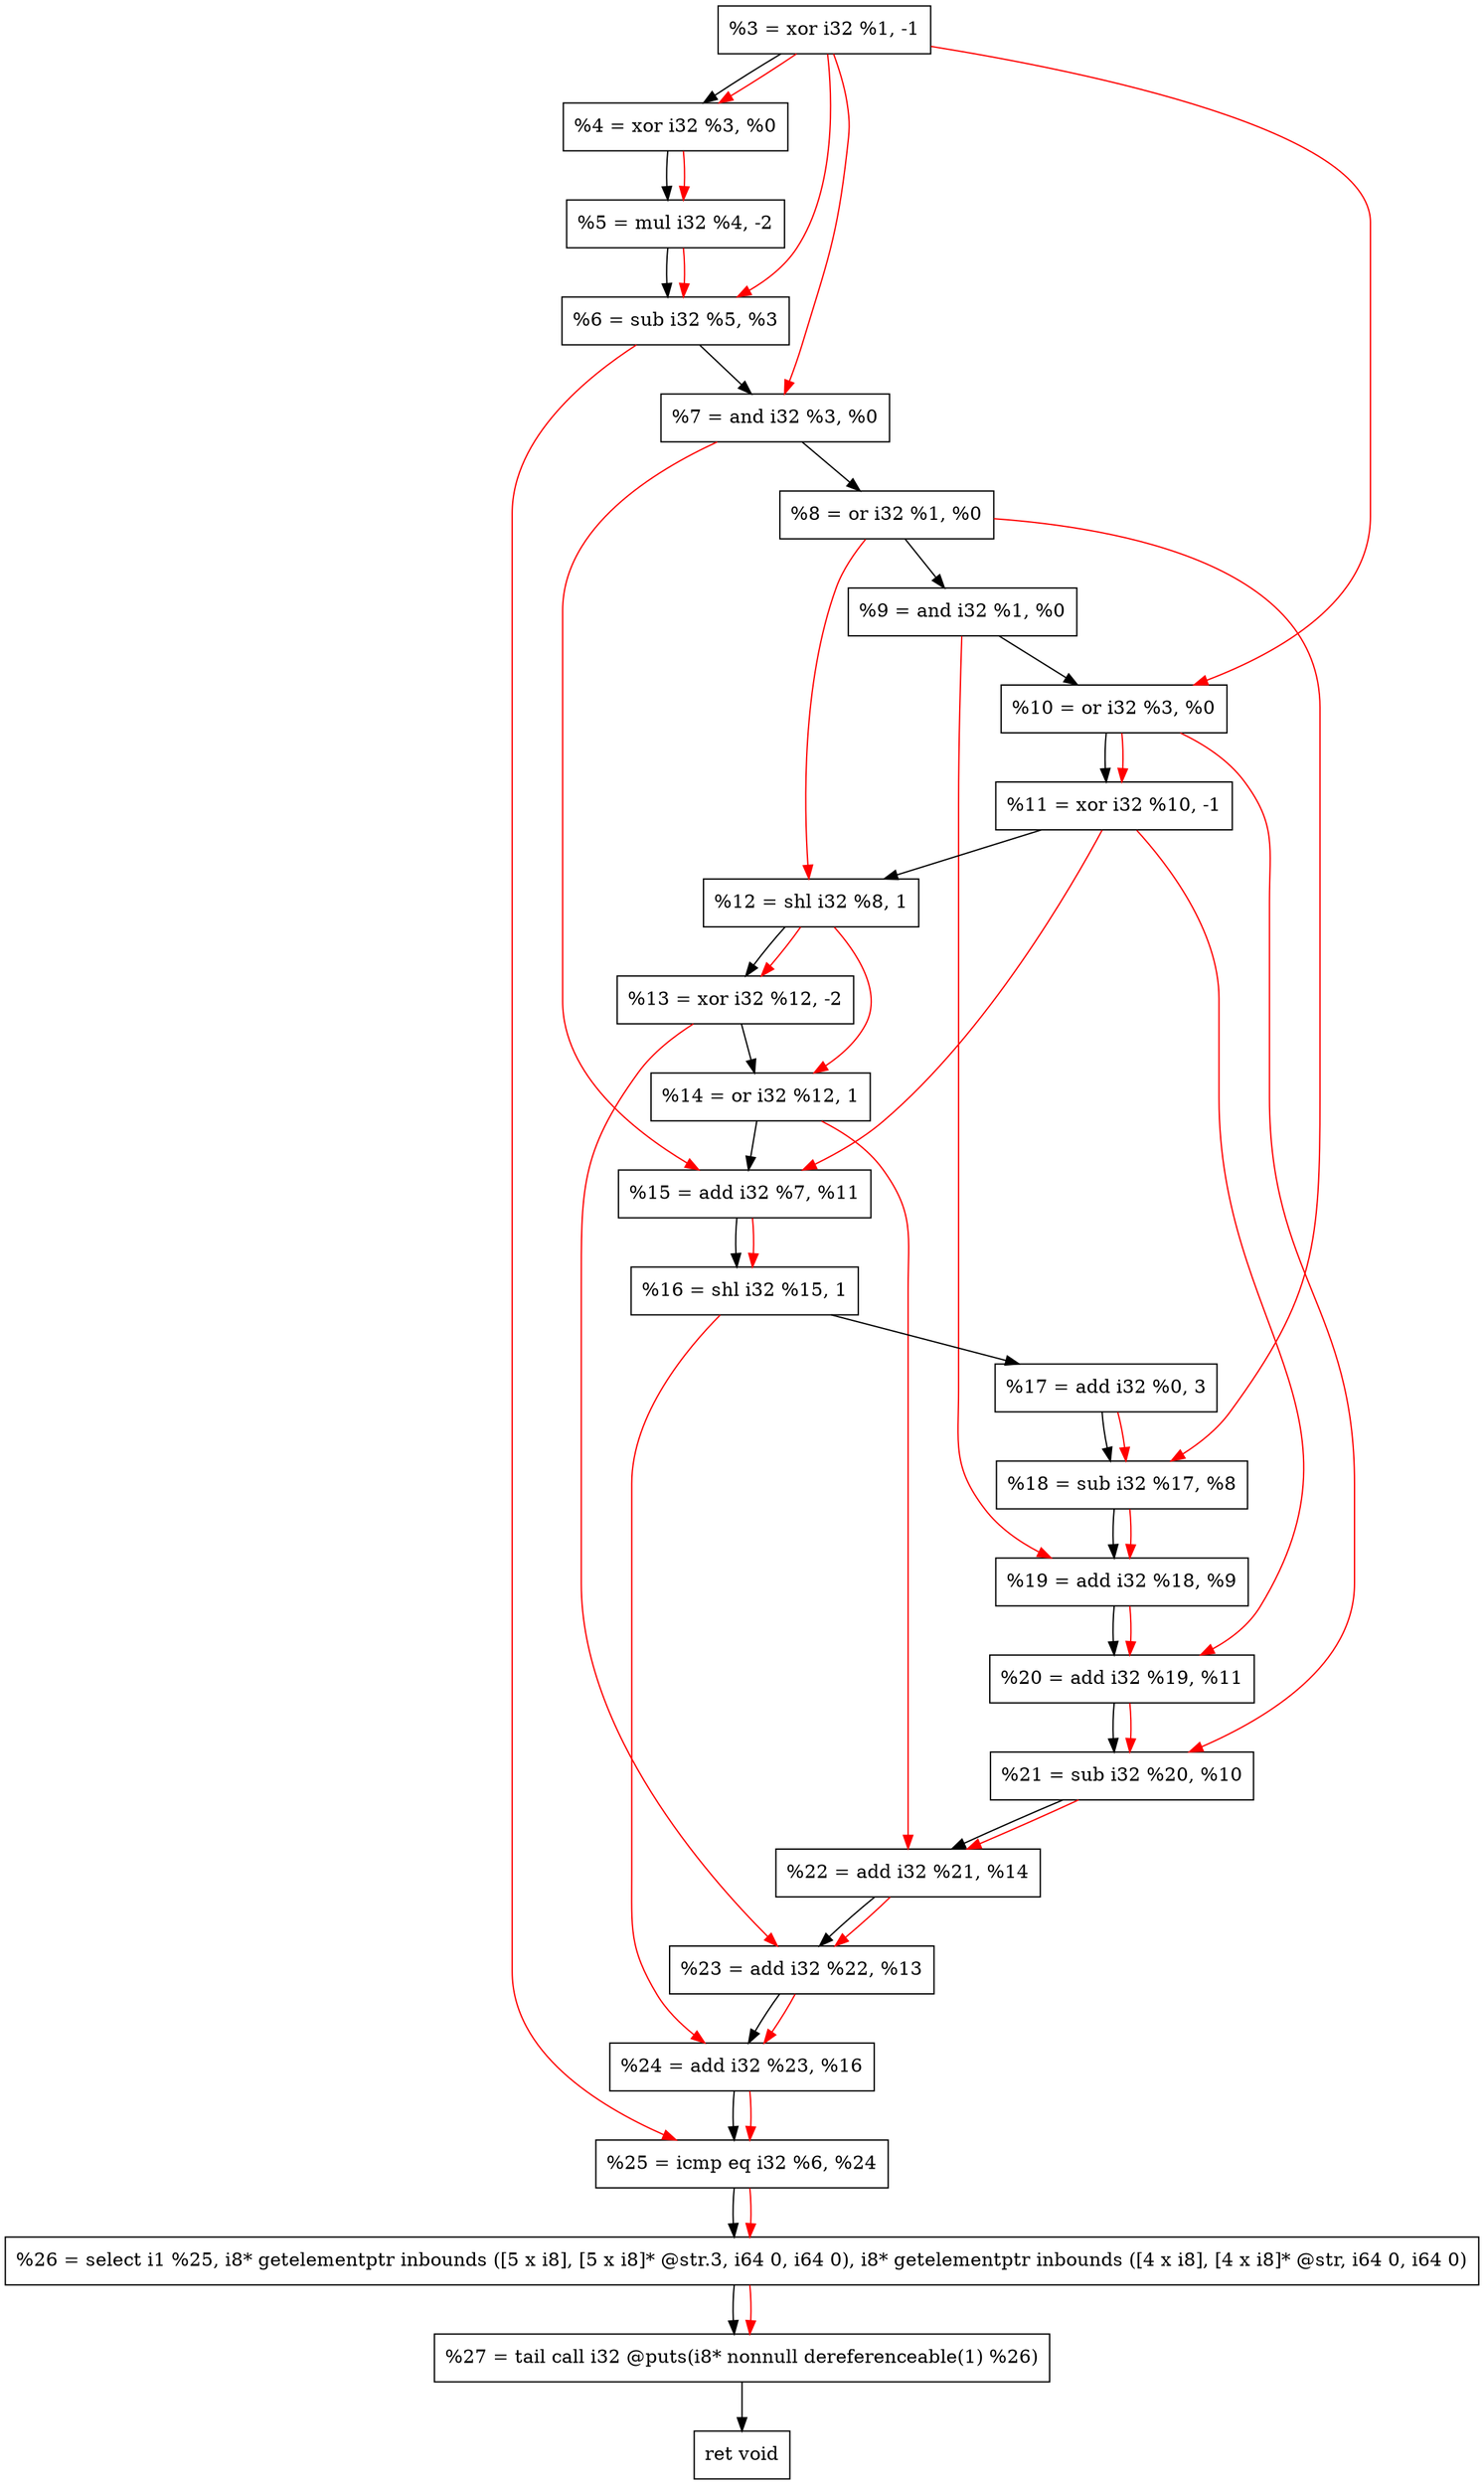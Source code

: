digraph "DFG for'crackme' function" {
	Node0x10bab50[shape=record, label="  %3 = xor i32 %1, -1"];
	Node0x10babc0[shape=record, label="  %4 = xor i32 %3, %0"];
	Node0x10bac80[shape=record, label="  %5 = mul i32 %4, -2"];
	Node0x10bacf0[shape=record, label="  %6 = sub i32 %5, %3"];
	Node0x10bad60[shape=record, label="  %7 = and i32 %3, %0"];
	Node0x10badd0[shape=record, label="  %8 = or i32 %1, %0"];
	Node0x10bae40[shape=record, label="  %9 = and i32 %1, %0"];
	Node0x10baeb0[shape=record, label="  %10 = or i32 %3, %0"];
	Node0x10baf20[shape=record, label="  %11 = xor i32 %10, -1"];
	Node0x10bafc0[shape=record, label="  %12 = shl i32 %8, 1"];
	Node0x10bb030[shape=record, label="  %13 = xor i32 %12, -2"];
	Node0x10bb0a0[shape=record, label="  %14 = or i32 %12, 1"];
	Node0x10bb110[shape=record, label="  %15 = add i32 %7, %11"];
	Node0x10bb180[shape=record, label="  %16 = shl i32 %15, 1"];
	Node0x10bb220[shape=record, label="  %17 = add i32 %0, 3"];
	Node0x10bb290[shape=record, label="  %18 = sub i32 %17, %8"];
	Node0x10bb300[shape=record, label="  %19 = add i32 %18, %9"];
	Node0x10bb370[shape=record, label="  %20 = add i32 %19, %11"];
	Node0x10bb3e0[shape=record, label="  %21 = sub i32 %20, %10"];
	Node0x10bb450[shape=record, label="  %22 = add i32 %21, %14"];
	Node0x10bb4c0[shape=record, label="  %23 = add i32 %22, %13"];
	Node0x10bb530[shape=record, label="  %24 = add i32 %23, %16"];
	Node0x10bb5a0[shape=record, label="  %25 = icmp eq i32 %6, %24"];
	Node0x105b268[shape=record, label="  %26 = select i1 %25, i8* getelementptr inbounds ([5 x i8], [5 x i8]* @str.3, i64 0, i64 0), i8* getelementptr inbounds ([4 x i8], [4 x i8]* @str, i64 0, i64 0)"];
	Node0x10bba40[shape=record, label="  %27 = tail call i32 @puts(i8* nonnull dereferenceable(1) %26)"];
	Node0x10bba90[shape=record, label="  ret void"];
	Node0x10bab50 -> Node0x10babc0;
	Node0x10babc0 -> Node0x10bac80;
	Node0x10bac80 -> Node0x10bacf0;
	Node0x10bacf0 -> Node0x10bad60;
	Node0x10bad60 -> Node0x10badd0;
	Node0x10badd0 -> Node0x10bae40;
	Node0x10bae40 -> Node0x10baeb0;
	Node0x10baeb0 -> Node0x10baf20;
	Node0x10baf20 -> Node0x10bafc0;
	Node0x10bafc0 -> Node0x10bb030;
	Node0x10bb030 -> Node0x10bb0a0;
	Node0x10bb0a0 -> Node0x10bb110;
	Node0x10bb110 -> Node0x10bb180;
	Node0x10bb180 -> Node0x10bb220;
	Node0x10bb220 -> Node0x10bb290;
	Node0x10bb290 -> Node0x10bb300;
	Node0x10bb300 -> Node0x10bb370;
	Node0x10bb370 -> Node0x10bb3e0;
	Node0x10bb3e0 -> Node0x10bb450;
	Node0x10bb450 -> Node0x10bb4c0;
	Node0x10bb4c0 -> Node0x10bb530;
	Node0x10bb530 -> Node0x10bb5a0;
	Node0x10bb5a0 -> Node0x105b268;
	Node0x105b268 -> Node0x10bba40;
	Node0x10bba40 -> Node0x10bba90;
edge [color=red]
	Node0x10bab50 -> Node0x10babc0;
	Node0x10babc0 -> Node0x10bac80;
	Node0x10bac80 -> Node0x10bacf0;
	Node0x10bab50 -> Node0x10bacf0;
	Node0x10bab50 -> Node0x10bad60;
	Node0x10bab50 -> Node0x10baeb0;
	Node0x10baeb0 -> Node0x10baf20;
	Node0x10badd0 -> Node0x10bafc0;
	Node0x10bafc0 -> Node0x10bb030;
	Node0x10bafc0 -> Node0x10bb0a0;
	Node0x10bad60 -> Node0x10bb110;
	Node0x10baf20 -> Node0x10bb110;
	Node0x10bb110 -> Node0x10bb180;
	Node0x10bb220 -> Node0x10bb290;
	Node0x10badd0 -> Node0x10bb290;
	Node0x10bb290 -> Node0x10bb300;
	Node0x10bae40 -> Node0x10bb300;
	Node0x10bb300 -> Node0x10bb370;
	Node0x10baf20 -> Node0x10bb370;
	Node0x10bb370 -> Node0x10bb3e0;
	Node0x10baeb0 -> Node0x10bb3e0;
	Node0x10bb3e0 -> Node0x10bb450;
	Node0x10bb0a0 -> Node0x10bb450;
	Node0x10bb450 -> Node0x10bb4c0;
	Node0x10bb030 -> Node0x10bb4c0;
	Node0x10bb4c0 -> Node0x10bb530;
	Node0x10bb180 -> Node0x10bb530;
	Node0x10bacf0 -> Node0x10bb5a0;
	Node0x10bb530 -> Node0x10bb5a0;
	Node0x10bb5a0 -> Node0x105b268;
	Node0x105b268 -> Node0x10bba40;
}
